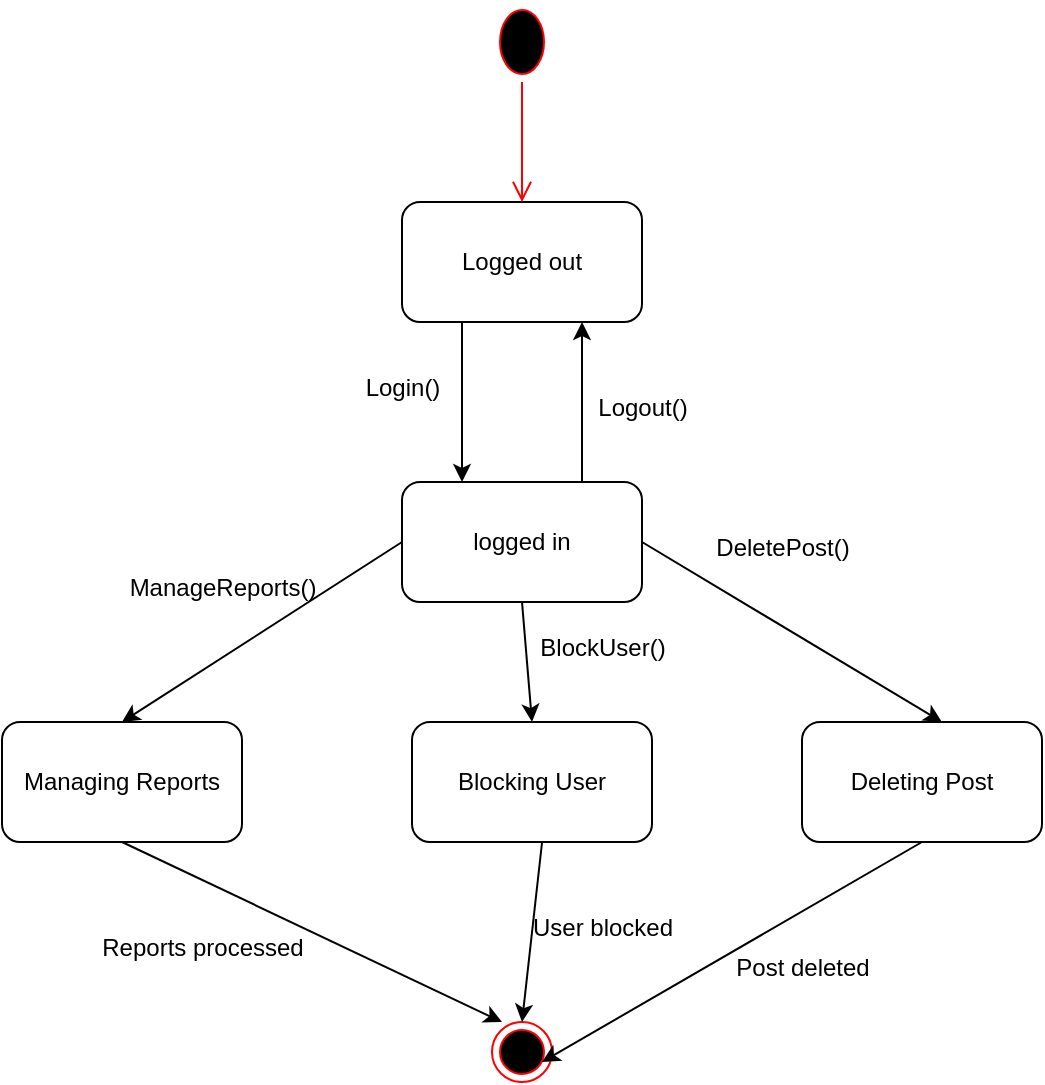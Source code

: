 <mxfile version="24.9.0">
  <diagram name="Page-1" id="o0k33L58D-E4s63GWssi">
    <mxGraphModel dx="1050" dy="578" grid="1" gridSize="10" guides="1" tooltips="1" connect="1" arrows="1" fold="1" page="1" pageScale="1" pageWidth="850" pageHeight="1100" math="0" shadow="0">
      <root>
        <mxCell id="0" />
        <mxCell id="1" parent="0" />
        <mxCell id="GkA27SqyECnTiXz3pzRI-1" value="Logged out" style="rounded=1;whiteSpace=wrap;html=1;" vertex="1" parent="1">
          <mxGeometry x="360" y="140" width="120" height="60" as="geometry" />
        </mxCell>
        <mxCell id="GkA27SqyECnTiXz3pzRI-2" value="" style="ellipse;html=1;shape=startState;fillColor=#000000;strokeColor=#ff0000;" vertex="1" parent="1">
          <mxGeometry x="405" y="40" width="30" height="40" as="geometry" />
        </mxCell>
        <mxCell id="GkA27SqyECnTiXz3pzRI-3" value="" style="edgeStyle=orthogonalEdgeStyle;html=1;verticalAlign=bottom;endArrow=open;endSize=8;strokeColor=#ff0000;rounded=0;" edge="1" source="GkA27SqyECnTiXz3pzRI-2" parent="1">
          <mxGeometry relative="1" as="geometry">
            <mxPoint x="420" y="140" as="targetPoint" />
          </mxGeometry>
        </mxCell>
        <mxCell id="GkA27SqyECnTiXz3pzRI-4" value="logged in" style="rounded=1;whiteSpace=wrap;html=1;" vertex="1" parent="1">
          <mxGeometry x="360" y="280" width="120" height="60" as="geometry" />
        </mxCell>
        <mxCell id="GkA27SqyECnTiXz3pzRI-7" value="" style="endArrow=classic;html=1;rounded=0;exitX=0.25;exitY=1;exitDx=0;exitDy=0;exitPerimeter=0;entryX=0.25;entryY=0;entryDx=0;entryDy=0;" edge="1" parent="1" source="GkA27SqyECnTiXz3pzRI-1" target="GkA27SqyECnTiXz3pzRI-4">
          <mxGeometry width="50" height="50" relative="1" as="geometry">
            <mxPoint x="710" y="200" as="sourcePoint" />
            <mxPoint x="550" y="270" as="targetPoint" />
            <Array as="points" />
          </mxGeometry>
        </mxCell>
        <mxCell id="GkA27SqyECnTiXz3pzRI-8" value="Login()" style="text;html=1;align=center;verticalAlign=middle;resizable=0;points=[];autosize=1;strokeColor=none;fillColor=none;" vertex="1" parent="1">
          <mxGeometry x="330" y="218" width="60" height="30" as="geometry" />
        </mxCell>
        <mxCell id="GkA27SqyECnTiXz3pzRI-9" value="" style="endArrow=classic;html=1;rounded=0;entryX=0.75;entryY=1;entryDx=0;entryDy=0;entryPerimeter=0;exitX=0.75;exitY=0;exitDx=0;exitDy=0;" edge="1" parent="1" source="GkA27SqyECnTiXz3pzRI-4" target="GkA27SqyECnTiXz3pzRI-1">
          <mxGeometry width="50" height="50" relative="1" as="geometry">
            <mxPoint x="450" y="270" as="sourcePoint" />
            <mxPoint x="460" y="280" as="targetPoint" />
          </mxGeometry>
        </mxCell>
        <mxCell id="GkA27SqyECnTiXz3pzRI-10" value="Logout()" style="text;html=1;align=center;verticalAlign=middle;resizable=0;points=[];autosize=1;strokeColor=none;fillColor=none;" vertex="1" parent="1">
          <mxGeometry x="445" y="228" width="70" height="30" as="geometry" />
        </mxCell>
        <mxCell id="GkA27SqyECnTiXz3pzRI-11" value="Managing Reports" style="rounded=1;whiteSpace=wrap;html=1;" vertex="1" parent="1">
          <mxGeometry x="160" y="400" width="120" height="60" as="geometry" />
        </mxCell>
        <mxCell id="GkA27SqyECnTiXz3pzRI-12" value="Blocking User" style="rounded=1;whiteSpace=wrap;html=1;" vertex="1" parent="1">
          <mxGeometry x="365" y="400" width="120" height="60" as="geometry" />
        </mxCell>
        <mxCell id="GkA27SqyECnTiXz3pzRI-14" value="Deleting Post" style="rounded=1;whiteSpace=wrap;html=1;" vertex="1" parent="1">
          <mxGeometry x="560" y="400" width="120" height="60" as="geometry" />
        </mxCell>
        <mxCell id="GkA27SqyECnTiXz3pzRI-15" value="" style="endArrow=classic;html=1;rounded=0;entryX=0.5;entryY=0;entryDx=0;entryDy=0;entryPerimeter=0;exitX=0;exitY=0.5;exitDx=0;exitDy=0;" edge="1" parent="1" source="GkA27SqyECnTiXz3pzRI-4" target="GkA27SqyECnTiXz3pzRI-11">
          <mxGeometry width="50" height="50" relative="1" as="geometry">
            <mxPoint x="410" y="330" as="sourcePoint" />
            <mxPoint x="460" y="280" as="targetPoint" />
          </mxGeometry>
        </mxCell>
        <mxCell id="GkA27SqyECnTiXz3pzRI-16" value="ManageReports()" style="text;html=1;align=center;verticalAlign=middle;resizable=0;points=[];autosize=1;strokeColor=none;fillColor=none;" vertex="1" parent="1">
          <mxGeometry x="210" y="318" width="120" height="30" as="geometry" />
        </mxCell>
        <mxCell id="GkA27SqyECnTiXz3pzRI-17" value="" style="endArrow=classic;html=1;rounded=0;entryX=0.5;entryY=0;entryDx=0;entryDy=0;exitX=0.5;exitY=1;exitDx=0;exitDy=0;" edge="1" parent="1" source="GkA27SqyECnTiXz3pzRI-4" target="GkA27SqyECnTiXz3pzRI-12">
          <mxGeometry width="50" height="50" relative="1" as="geometry">
            <mxPoint x="410" y="330" as="sourcePoint" />
            <mxPoint x="420" y="390" as="targetPoint" />
          </mxGeometry>
        </mxCell>
        <mxCell id="GkA27SqyECnTiXz3pzRI-18" value="BlockUser()" style="text;html=1;align=center;verticalAlign=middle;resizable=0;points=[];autosize=1;strokeColor=none;fillColor=none;" vertex="1" parent="1">
          <mxGeometry x="415" y="348" width="90" height="30" as="geometry" />
        </mxCell>
        <mxCell id="GkA27SqyECnTiXz3pzRI-19" value="" style="endArrow=classic;html=1;rounded=0;entryX=0.583;entryY=0;entryDx=0;entryDy=0;entryPerimeter=0;exitX=1;exitY=0.5;exitDx=0;exitDy=0;" edge="1" parent="1" source="GkA27SqyECnTiXz3pzRI-4" target="GkA27SqyECnTiXz3pzRI-14">
          <mxGeometry width="50" height="50" relative="1" as="geometry">
            <mxPoint x="410" y="330" as="sourcePoint" />
            <mxPoint x="460" y="280" as="targetPoint" />
          </mxGeometry>
        </mxCell>
        <mxCell id="GkA27SqyECnTiXz3pzRI-20" value="DeletePost()" style="text;html=1;align=center;verticalAlign=middle;resizable=0;points=[];autosize=1;strokeColor=none;fillColor=none;" vertex="1" parent="1">
          <mxGeometry x="505" y="298" width="90" height="30" as="geometry" />
        </mxCell>
        <mxCell id="GkA27SqyECnTiXz3pzRI-21" value="" style="ellipse;html=1;shape=endState;fillColor=#000000;strokeColor=#ff0000;" vertex="1" parent="1">
          <mxGeometry x="405" y="550" width="30" height="30" as="geometry" />
        </mxCell>
        <mxCell id="GkA27SqyECnTiXz3pzRI-22" value="" style="endArrow=classic;html=1;rounded=0;entryX=0.5;entryY=0;entryDx=0;entryDy=0;exitX=0.542;exitY=1;exitDx=0;exitDy=0;exitPerimeter=0;" edge="1" parent="1" source="GkA27SqyECnTiXz3pzRI-12" target="GkA27SqyECnTiXz3pzRI-21">
          <mxGeometry width="50" height="50" relative="1" as="geometry">
            <mxPoint x="410" y="400" as="sourcePoint" />
            <mxPoint x="460" y="350" as="targetPoint" />
          </mxGeometry>
        </mxCell>
        <mxCell id="GkA27SqyECnTiXz3pzRI-23" value="User blocked" style="text;html=1;align=center;verticalAlign=middle;resizable=0;points=[];autosize=1;strokeColor=none;fillColor=none;" vertex="1" parent="1">
          <mxGeometry x="415" y="488" width="90" height="30" as="geometry" />
        </mxCell>
        <mxCell id="GkA27SqyECnTiXz3pzRI-24" value="" style="endArrow=classic;html=1;rounded=0;exitX=0.5;exitY=1;exitDx=0;exitDy=0;exitPerimeter=0;entryX=0.833;entryY=0.667;entryDx=0;entryDy=0;entryPerimeter=0;" edge="1" parent="1" source="GkA27SqyECnTiXz3pzRI-14" target="GkA27SqyECnTiXz3pzRI-21">
          <mxGeometry width="50" height="50" relative="1" as="geometry">
            <mxPoint x="410" y="400" as="sourcePoint" />
            <mxPoint x="440" y="550" as="targetPoint" />
          </mxGeometry>
        </mxCell>
        <mxCell id="GkA27SqyECnTiXz3pzRI-25" value="Post deleted" style="text;html=1;align=center;verticalAlign=middle;resizable=0;points=[];autosize=1;strokeColor=none;fillColor=none;" vertex="1" parent="1">
          <mxGeometry x="515" y="508" width="90" height="30" as="geometry" />
        </mxCell>
        <mxCell id="GkA27SqyECnTiXz3pzRI-26" value="" style="endArrow=classic;html=1;rounded=0;exitX=0.5;exitY=1;exitDx=0;exitDy=0;exitPerimeter=0;" edge="1" parent="1" source="GkA27SqyECnTiXz3pzRI-11">
          <mxGeometry width="50" height="50" relative="1" as="geometry">
            <mxPoint x="410" y="400" as="sourcePoint" />
            <mxPoint x="410" y="550" as="targetPoint" />
          </mxGeometry>
        </mxCell>
        <mxCell id="GkA27SqyECnTiXz3pzRI-27" value="Reports processed" style="text;html=1;align=center;verticalAlign=middle;resizable=0;points=[];autosize=1;strokeColor=none;fillColor=none;" vertex="1" parent="1">
          <mxGeometry x="200" y="498" width="120" height="30" as="geometry" />
        </mxCell>
      </root>
    </mxGraphModel>
  </diagram>
</mxfile>
